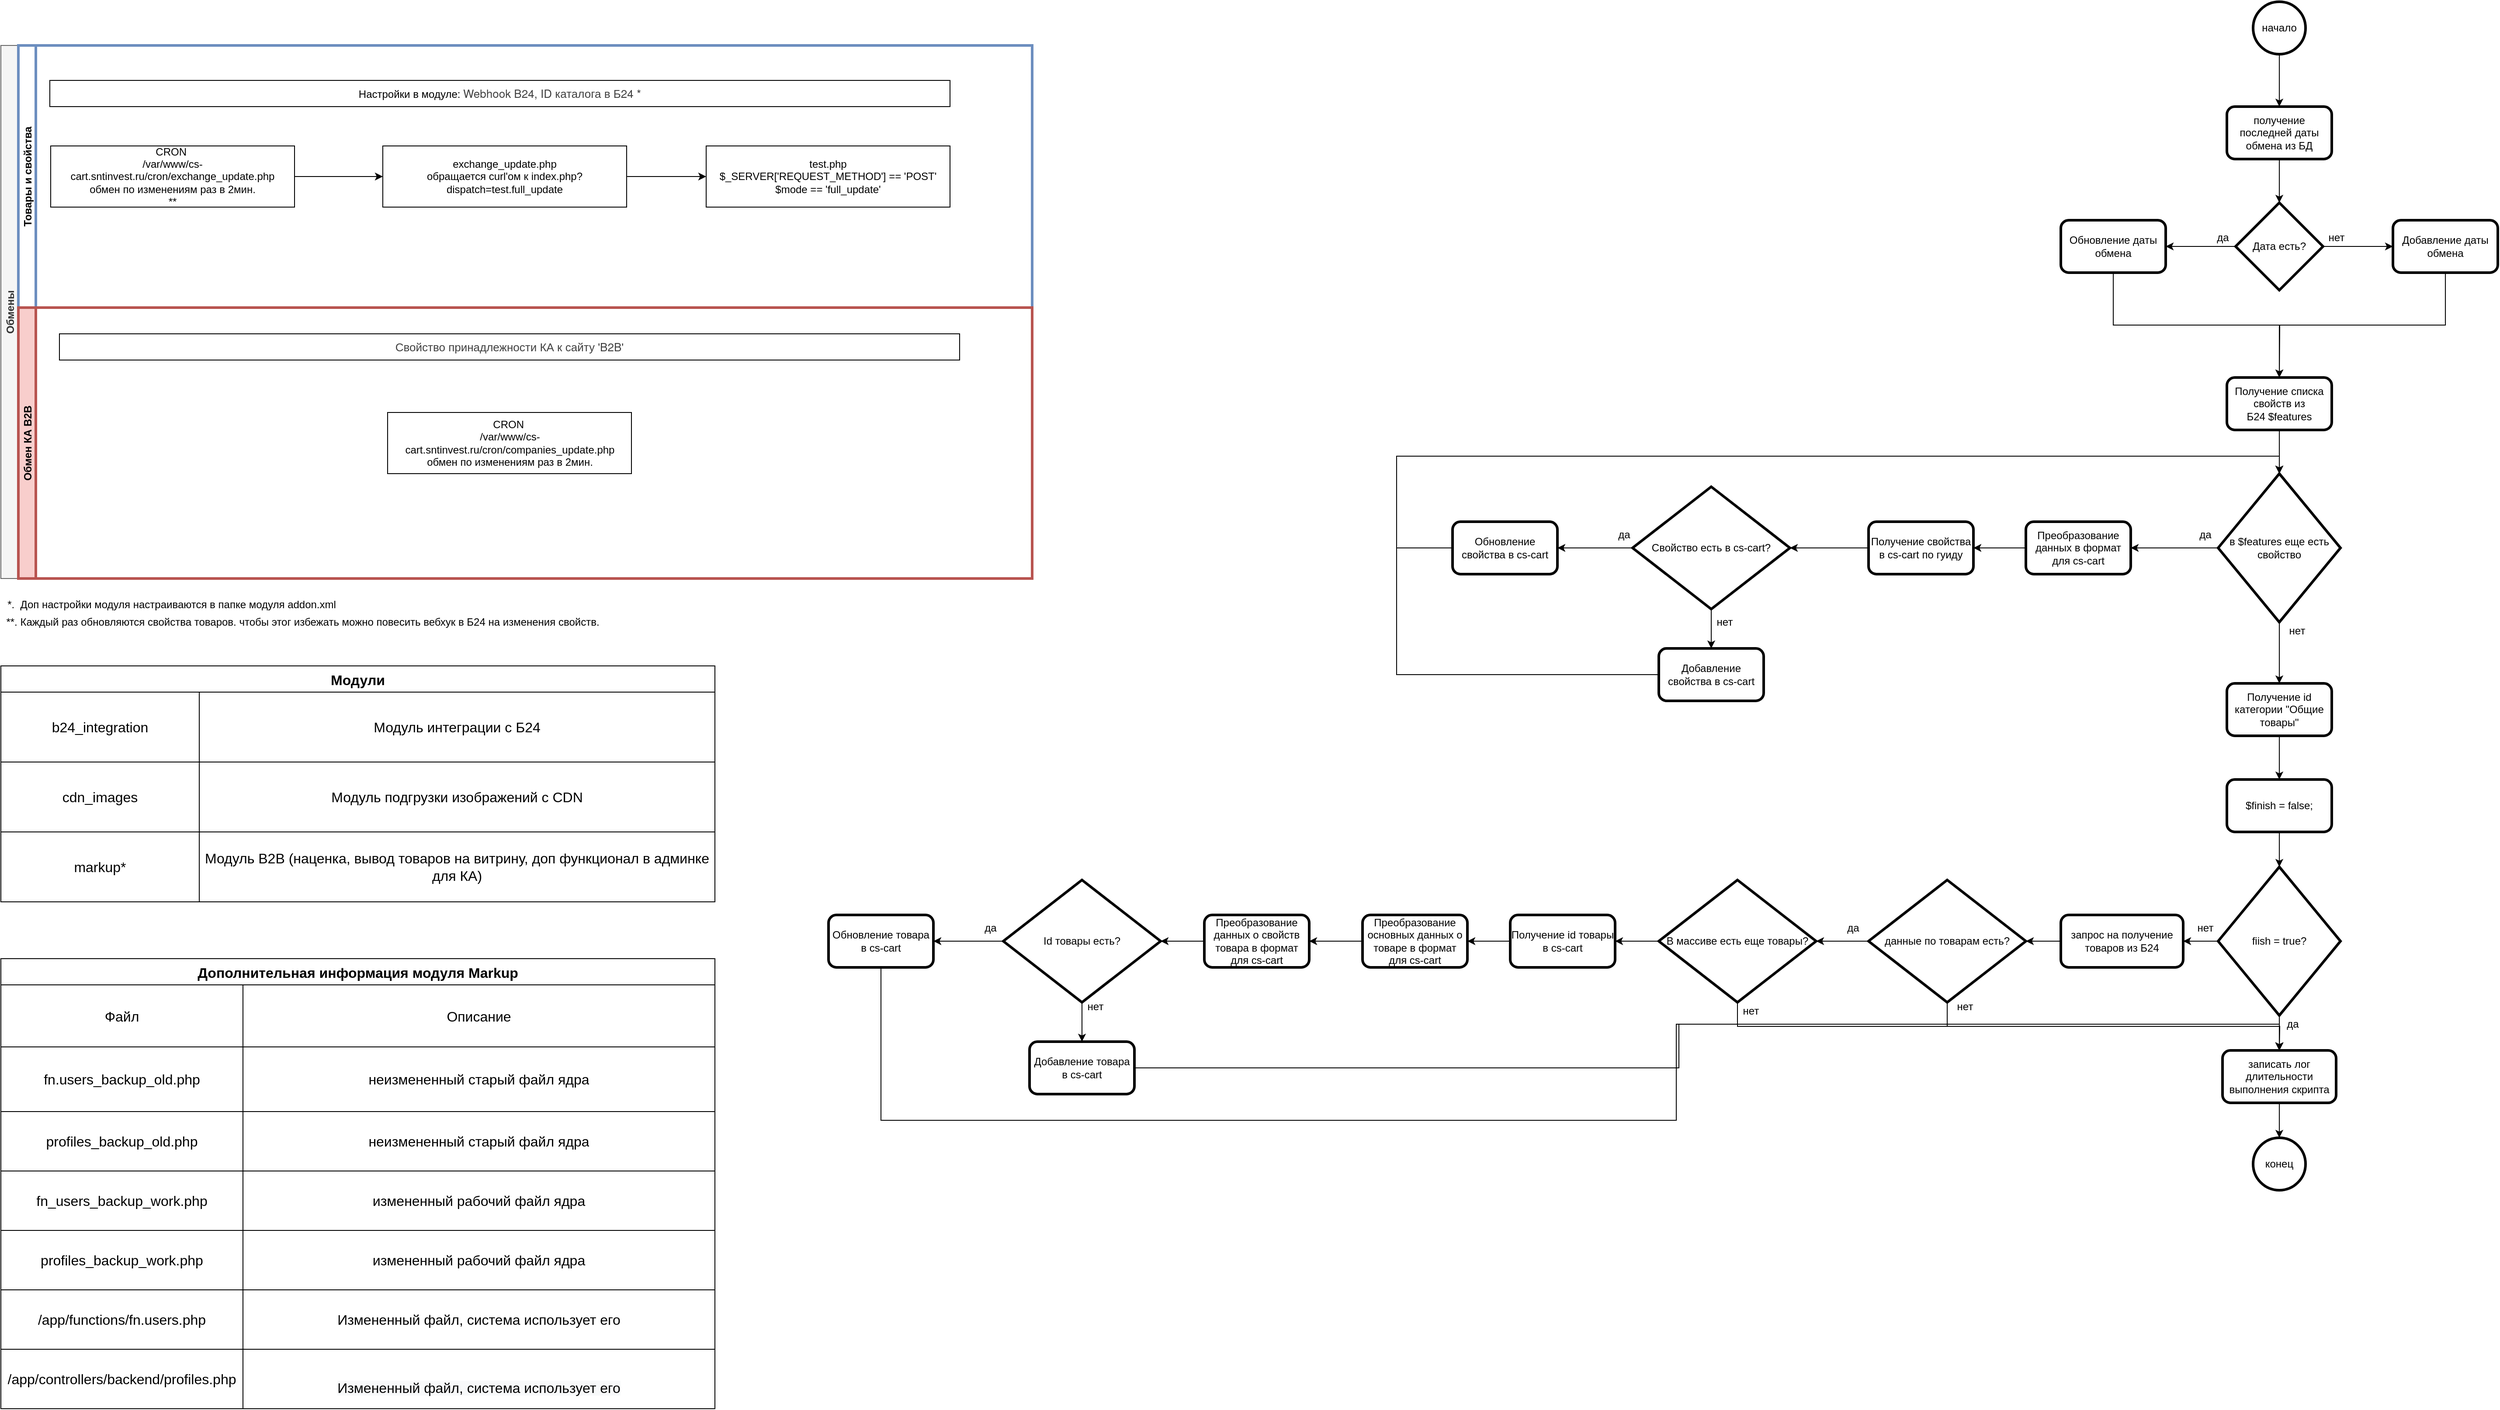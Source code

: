 <mxfile version="14.9.3" type="github">
  <diagram id="j4ZZNj0FwjgIqDuPUFBv" name="Page-1">
    <mxGraphModel dx="3685" dy="2258" grid="1" gridSize="10" guides="1" tooltips="1" connect="1" arrows="1" fold="1" page="1" pageScale="1" pageWidth="827" pageHeight="1169" math="0" shadow="0">
      <root>
        <mxCell id="0" />
        <mxCell id="1" parent="0" />
        <mxCell id="-RVjPIY-SrxG8pLP0WiR-11" value="**. Каждый раз обновляются свойства товаров. чтобы этог избежать можно повесить вебхук в Б24 на изменения свойств." style="text;html=1;align=center;verticalAlign=middle;resizable=0;points=[];autosize=1;strokeColor=none;" vertex="1" parent="1">
          <mxGeometry x="-1307" y="690" width="690" height="20" as="geometry" />
        </mxCell>
        <mxCell id="-RVjPIY-SrxG8pLP0WiR-13" value="Обмены" style="swimlane;childLayout=stackLayout;resizeParent=1;resizeParentMax=0;horizontal=0;startSize=20;horizontalStack=0;fillColor=#f5f5f5;strokeColor=#666666;fontColor=#333333;" vertex="1" parent="1">
          <mxGeometry x="-1307" y="40" width="1180" height="610" as="geometry" />
        </mxCell>
        <mxCell id="-RVjPIY-SrxG8pLP0WiR-14" value="Товары и свойства" style="swimlane;startSize=20;horizontal=0;strokeColor=#6c8ebf;strokeWidth=3;" vertex="1" parent="-RVjPIY-SrxG8pLP0WiR-13">
          <mxGeometry x="20" width="1160" height="300" as="geometry" />
        </mxCell>
        <mxCell id="-RVjPIY-SrxG8pLP0WiR-18" style="edgeStyle=orthogonalEdgeStyle;rounded=0;orthogonalLoop=1;jettySize=auto;html=1;exitX=1;exitY=0.5;exitDx=0;exitDy=0;entryX=0;entryY=0.5;entryDx=0;entryDy=0;" edge="1" parent="-RVjPIY-SrxG8pLP0WiR-14" source="-RVjPIY-SrxG8pLP0WiR-10" target="-RVjPIY-SrxG8pLP0WiR-17">
          <mxGeometry relative="1" as="geometry" />
        </mxCell>
        <mxCell id="-RVjPIY-SrxG8pLP0WiR-10" value="CRON&amp;nbsp;&lt;br&gt;&lt;div&gt;/var/www/cs-cart.sntinvest.ru/cron/exchange_update.php&lt;/div&gt;&lt;div&gt;обмен по изменениям раз в 2мин.&lt;/div&gt;&lt;div&gt;**&lt;/div&gt;" style="rounded=0;whiteSpace=wrap;html=1;" vertex="1" parent="-RVjPIY-SrxG8pLP0WiR-14">
          <mxGeometry x="37" y="115" width="279" height="70" as="geometry" />
        </mxCell>
        <mxCell id="-RVjPIY-SrxG8pLP0WiR-20" style="edgeStyle=orthogonalEdgeStyle;rounded=0;orthogonalLoop=1;jettySize=auto;html=1;exitX=1;exitY=0.5;exitDx=0;exitDy=0;entryX=0;entryY=0.5;entryDx=0;entryDy=0;" edge="1" parent="-RVjPIY-SrxG8pLP0WiR-14" source="-RVjPIY-SrxG8pLP0WiR-17" target="-RVjPIY-SrxG8pLP0WiR-19">
          <mxGeometry relative="1" as="geometry" />
        </mxCell>
        <mxCell id="-RVjPIY-SrxG8pLP0WiR-17" value="exchange_update.php&lt;br&gt;обращается curl&#39;ом к index.php?dispatch=test.full_update" style="rounded=0;whiteSpace=wrap;html=1;" vertex="1" parent="-RVjPIY-SrxG8pLP0WiR-14">
          <mxGeometry x="417" y="115" width="279" height="70" as="geometry" />
        </mxCell>
        <mxCell id="-RVjPIY-SrxG8pLP0WiR-19" value="test.php&lt;br&gt;$_SERVER[&#39;REQUEST_METHOD&#39;] == &#39;POST&#39;&lt;br&gt;$mode == &#39;full_update&#39;" style="rounded=0;whiteSpace=wrap;html=1;" vertex="1" parent="-RVjPIY-SrxG8pLP0WiR-14">
          <mxGeometry x="787" y="115" width="279" height="70" as="geometry" />
        </mxCell>
        <mxCell id="-RVjPIY-SrxG8pLP0WiR-21" value="Настройки в модуле:&amp;nbsp;&lt;span style=&quot;color: rgb(64 , 64 , 64) ; font-family: &amp;#34;helvetica neue&amp;#34; , &amp;#34;helvetica&amp;#34; , &amp;#34;arial&amp;#34; , sans-serif ; font-size: 13px ; text-align: right ; background-color: rgb(255 , 255 , 255)&quot;&gt;Webhook B24,&amp;nbsp;&lt;/span&gt;&lt;span style=&quot;color: rgb(64 , 64 , 64) ; font-family: &amp;#34;helvetica neue&amp;#34; , &amp;#34;helvetica&amp;#34; , &amp;#34;arial&amp;#34; , sans-serif ; font-size: 13px ; text-align: right ; background-color: rgb(255 , 255 , 255)&quot;&gt;ID каталога в Б24 *&lt;/span&gt;" style="rounded=0;whiteSpace=wrap;html=1;" vertex="1" parent="-RVjPIY-SrxG8pLP0WiR-14">
          <mxGeometry x="36" y="40" width="1030" height="30" as="geometry" />
        </mxCell>
        <mxCell id="-RVjPIY-SrxG8pLP0WiR-15" value="Обмен КА B2B" style="swimlane;startSize=20;horizontal=0;fillColor=#f8cecc;strokeColor=#b85450;strokeWidth=3;" vertex="1" parent="-RVjPIY-SrxG8pLP0WiR-13">
          <mxGeometry x="20" y="300" width="1160" height="310" as="geometry" />
        </mxCell>
        <mxCell id="-RVjPIY-SrxG8pLP0WiR-23" value="CRON&amp;nbsp;&lt;br&gt;&lt;div&gt;/var/www/cs-cart.sntinvest.ru/cron/companies_update.php&lt;/div&gt;&lt;div&gt;обмен по изменениям раз в 2мин.&lt;/div&gt;" style="rounded=0;whiteSpace=wrap;html=1;" vertex="1" parent="-RVjPIY-SrxG8pLP0WiR-15">
          <mxGeometry x="422.5" y="120" width="279" height="70" as="geometry" />
        </mxCell>
        <mxCell id="-RVjPIY-SrxG8pLP0WiR-25" value="&#xa;&#xa;&lt;span style=&quot;color: rgb(64, 64, 64); font-family: &amp;quot;helvetica neue&amp;quot;, helvetica, arial, sans-serif; font-size: 13px; font-style: normal; font-weight: 400; letter-spacing: normal; text-align: right; text-indent: 0px; text-transform: none; word-spacing: 0px; background-color: rgb(255, 255, 255); display: inline; float: none;&quot;&gt;Свойство принадлежности КА к сайту &#39;B2B&#39;&lt;/span&gt;&#xa;&#xa;" style="rounded=0;whiteSpace=wrap;html=1;" vertex="1" parent="-RVjPIY-SrxG8pLP0WiR-15">
          <mxGeometry x="47" y="30" width="1030" height="30" as="geometry" />
        </mxCell>
        <mxCell id="-RVjPIY-SrxG8pLP0WiR-22" value="*.&amp;nbsp; Доп настройки модуля настраиваются в папке модуля addon.xml" style="text;html=1;align=center;verticalAlign=middle;resizable=0;points=[];autosize=1;strokeColor=none;" vertex="1" parent="1">
          <mxGeometry x="-1307" y="670" width="390" height="20" as="geometry" />
        </mxCell>
        <mxCell id="-RVjPIY-SrxG8pLP0WiR-29" style="edgeStyle=orthogonalEdgeStyle;rounded=0;orthogonalLoop=1;jettySize=auto;html=1;exitX=0.5;exitY=1;exitDx=0;exitDy=0;entryX=0.5;entryY=0;entryDx=0;entryDy=0;" edge="1" parent="1" source="-RVjPIY-SrxG8pLP0WiR-27" target="-RVjPIY-SrxG8pLP0WiR-28">
          <mxGeometry relative="1" as="geometry" />
        </mxCell>
        <mxCell id="-RVjPIY-SrxG8pLP0WiR-27" value="начало" style="ellipse;whiteSpace=wrap;html=1;aspect=fixed;strokeWidth=3;fillColor=#ffffff;gradientColor=none;" vertex="1" parent="1">
          <mxGeometry x="1270" y="-10" width="60" height="60" as="geometry" />
        </mxCell>
        <mxCell id="-RVjPIY-SrxG8pLP0WiR-31" style="edgeStyle=orthogonalEdgeStyle;rounded=0;orthogonalLoop=1;jettySize=auto;html=1;exitX=0.5;exitY=1;exitDx=0;exitDy=0;entryX=0.5;entryY=0;entryDx=0;entryDy=0;" edge="1" parent="1" source="-RVjPIY-SrxG8pLP0WiR-28" target="-RVjPIY-SrxG8pLP0WiR-30">
          <mxGeometry relative="1" as="geometry" />
        </mxCell>
        <mxCell id="-RVjPIY-SrxG8pLP0WiR-28" value="получение последней даты обмена из БД" style="rounded=1;whiteSpace=wrap;html=1;strokeWidth=3;fillColor=#ffffff;gradientColor=none;" vertex="1" parent="1">
          <mxGeometry x="1240" y="110" width="120" height="60" as="geometry" />
        </mxCell>
        <mxCell id="-RVjPIY-SrxG8pLP0WiR-35" style="edgeStyle=orthogonalEdgeStyle;rounded=0;orthogonalLoop=1;jettySize=auto;html=1;exitX=1;exitY=0.5;exitDx=0;exitDy=0;entryX=0;entryY=0.5;entryDx=0;entryDy=0;" edge="1" parent="1" source="-RVjPIY-SrxG8pLP0WiR-30" target="-RVjPIY-SrxG8pLP0WiR-33">
          <mxGeometry relative="1" as="geometry" />
        </mxCell>
        <mxCell id="-RVjPIY-SrxG8pLP0WiR-36" style="edgeStyle=orthogonalEdgeStyle;rounded=0;orthogonalLoop=1;jettySize=auto;html=1;exitX=0;exitY=0.5;exitDx=0;exitDy=0;entryX=1;entryY=0.5;entryDx=0;entryDy=0;" edge="1" parent="1" source="-RVjPIY-SrxG8pLP0WiR-30" target="-RVjPIY-SrxG8pLP0WiR-34">
          <mxGeometry relative="1" as="geometry" />
        </mxCell>
        <mxCell id="-RVjPIY-SrxG8pLP0WiR-30" value="Дата есть?" style="rhombus;whiteSpace=wrap;html=1;strokeWidth=3;fillColor=#ffffff;gradientColor=none;" vertex="1" parent="1">
          <mxGeometry x="1250" y="220" width="100" height="100" as="geometry" />
        </mxCell>
        <mxCell id="-RVjPIY-SrxG8pLP0WiR-40" style="edgeStyle=orthogonalEdgeStyle;rounded=0;orthogonalLoop=1;jettySize=auto;html=1;exitX=0.5;exitY=1;exitDx=0;exitDy=0;entryX=0.5;entryY=0;entryDx=0;entryDy=0;" edge="1" parent="1" source="-RVjPIY-SrxG8pLP0WiR-33" target="-RVjPIY-SrxG8pLP0WiR-39">
          <mxGeometry relative="1" as="geometry" />
        </mxCell>
        <mxCell id="-RVjPIY-SrxG8pLP0WiR-33" value="Добавление даты обмена" style="rounded=1;whiteSpace=wrap;html=1;strokeWidth=3;fillColor=#ffffff;gradientColor=none;" vertex="1" parent="1">
          <mxGeometry x="1430" y="240" width="120" height="60" as="geometry" />
        </mxCell>
        <mxCell id="-RVjPIY-SrxG8pLP0WiR-41" style="edgeStyle=orthogonalEdgeStyle;rounded=0;orthogonalLoop=1;jettySize=auto;html=1;exitX=0.5;exitY=1;exitDx=0;exitDy=0;" edge="1" parent="1" source="-RVjPIY-SrxG8pLP0WiR-34">
          <mxGeometry relative="1" as="geometry">
            <mxPoint x="1300" y="420" as="targetPoint" />
          </mxGeometry>
        </mxCell>
        <mxCell id="-RVjPIY-SrxG8pLP0WiR-34" value="Обновление даты обмена" style="rounded=1;whiteSpace=wrap;html=1;strokeWidth=3;fillColor=#ffffff;gradientColor=none;" vertex="1" parent="1">
          <mxGeometry x="1050" y="240" width="120" height="60" as="geometry" />
        </mxCell>
        <mxCell id="-RVjPIY-SrxG8pLP0WiR-37" value="нет" style="text;html=1;align=center;verticalAlign=middle;resizable=0;points=[];autosize=1;strokeColor=none;" vertex="1" parent="1">
          <mxGeometry x="1350" y="250" width="30" height="20" as="geometry" />
        </mxCell>
        <mxCell id="-RVjPIY-SrxG8pLP0WiR-38" value="да" style="text;html=1;align=center;verticalAlign=middle;resizable=0;points=[];autosize=1;strokeColor=none;" vertex="1" parent="1">
          <mxGeometry x="1220" y="250" width="30" height="20" as="geometry" />
        </mxCell>
        <mxCell id="-RVjPIY-SrxG8pLP0WiR-44" style="edgeStyle=orthogonalEdgeStyle;rounded=0;orthogonalLoop=1;jettySize=auto;html=1;exitX=0.5;exitY=1;exitDx=0;exitDy=0;entryX=0.5;entryY=0;entryDx=0;entryDy=0;" edge="1" parent="1" source="-RVjPIY-SrxG8pLP0WiR-39" target="-RVjPIY-SrxG8pLP0WiR-42">
          <mxGeometry relative="1" as="geometry" />
        </mxCell>
        <mxCell id="-RVjPIY-SrxG8pLP0WiR-39" value="Получение списка свойств из Б24&amp;nbsp;$features" style="rounded=1;whiteSpace=wrap;html=1;strokeWidth=3;fillColor=#ffffff;gradientColor=none;" vertex="1" parent="1">
          <mxGeometry x="1240" y="420" width="120" height="60" as="geometry" />
        </mxCell>
        <mxCell id="-RVjPIY-SrxG8pLP0WiR-48" style="edgeStyle=orthogonalEdgeStyle;rounded=0;orthogonalLoop=1;jettySize=auto;html=1;exitX=0;exitY=0.5;exitDx=0;exitDy=0;entryX=1;entryY=0.5;entryDx=0;entryDy=0;" edge="1" parent="1" source="-RVjPIY-SrxG8pLP0WiR-42" target="-RVjPIY-SrxG8pLP0WiR-47">
          <mxGeometry relative="1" as="geometry" />
        </mxCell>
        <mxCell id="-RVjPIY-SrxG8pLP0WiR-63" style="edgeStyle=orthogonalEdgeStyle;rounded=0;orthogonalLoop=1;jettySize=auto;html=1;exitX=0.5;exitY=1;exitDx=0;exitDy=0;entryX=0.5;entryY=0;entryDx=0;entryDy=0;" edge="1" parent="1" source="-RVjPIY-SrxG8pLP0WiR-42" target="-RVjPIY-SrxG8pLP0WiR-62">
          <mxGeometry relative="1" as="geometry" />
        </mxCell>
        <mxCell id="-RVjPIY-SrxG8pLP0WiR-42" value="в&amp;nbsp;&lt;span style=&quot;color: rgba(0 , 0 , 0 , 0) ; font-family: monospace ; font-size: 0px&quot;&gt;%3CmxGraphModel%3E%3Croot%3E%3CmxCell%20id%3D%220%22%2F%3E%3CmxCell%20id%3D%221%22%20parent%3D%220%22%2F%3E%3CmxCell%20id%3D%222%22%20value%3D%22%D0%94%D0%B0%D1%82%D0%B0%20%D0%B5%D1%81%D1%82%D1%8C%3F%22%20style%3D%22rhombus%3BwhiteSpace%3Dwrap%3Bhtml%3D1%3BstrokeWidth%3D3%3BfillColor%3D%23ffffff%3BgradientColor%3Dnone%3B%22%20vertex%3D%221%22%20parent%3D%221%22%3E%3CmxGeometry%20x%3D%221250%22%20y%3D%22220%22%20width%3D%22100%22%20height%3D%22100%22%20as%3D%22geometry%22%2F%3E%3C%2FmxCell%3E%3C%2Froot%3E%3C%2FmxGraphModel%3E&lt;/span&gt;&lt;span style=&quot;color: rgba(0 , 0 , 0 , 0) ; font-family: monospace ; font-size: 0px&quot;&gt;%3CmxGraphModel%3E%3Croot%3E%3CmxCell%20id%3D%220%22%2F%3E%3CmxCell%20id%3D%221%22%20parent%3D%220%22%2F%3E%3CmxCell%20id%3D%222%22%20value%3D%22%D0%94%D0%B0%D1%82%D0%B0%20%D0%B5%D1%81%D1%82%D1%8C%3F%22%20style%3D%22rhombus%3BwhiteSpace%3Dwrap%3Bhtml%3D1%3BstrokeWidth%3D3%3BfillColor%3D%23ffffff%3BgradientColor%3Dnone%3B%22%20vertex%3D%221%22%20parent%3D%221%22%3E%3CmxGeometry%20x%3D%221250%22%20y%3D%22220%22%20width%3D%22100%22%20height%3D%22100%22%20as%3D%22geometry%22%2F%3E%3C%2FmxCell%3E%3C%2Froot%3E%3C%2FmxGraphModel%3E&lt;/span&gt;$features еще есть свойство" style="rhombus;whiteSpace=wrap;html=1;strokeWidth=3;fillColor=#ffffff;gradientColor=none;" vertex="1" parent="1">
          <mxGeometry x="1230" y="530" width="140" height="170" as="geometry" />
        </mxCell>
        <mxCell id="-RVjPIY-SrxG8pLP0WiR-46" value="нет" style="text;html=1;align=center;verticalAlign=middle;resizable=0;points=[];autosize=1;strokeColor=none;" vertex="1" parent="1">
          <mxGeometry x="1305" y="700" width="30" height="20" as="geometry" />
        </mxCell>
        <mxCell id="-RVjPIY-SrxG8pLP0WiR-51" style="edgeStyle=orthogonalEdgeStyle;rounded=0;orthogonalLoop=1;jettySize=auto;html=1;exitX=0;exitY=0.5;exitDx=0;exitDy=0;entryX=1;entryY=0.5;entryDx=0;entryDy=0;" edge="1" parent="1" source="-RVjPIY-SrxG8pLP0WiR-47" target="-RVjPIY-SrxG8pLP0WiR-50">
          <mxGeometry relative="1" as="geometry" />
        </mxCell>
        <mxCell id="-RVjPIY-SrxG8pLP0WiR-47" value="Преобразование данных в формат для cs-cart" style="rounded=1;whiteSpace=wrap;html=1;strokeWidth=3;fillColor=#ffffff;gradientColor=none;" vertex="1" parent="1">
          <mxGeometry x="1010" y="585" width="120" height="60" as="geometry" />
        </mxCell>
        <mxCell id="-RVjPIY-SrxG8pLP0WiR-49" value="да" style="text;html=1;align=center;verticalAlign=middle;resizable=0;points=[];autosize=1;strokeColor=none;" vertex="1" parent="1">
          <mxGeometry x="1200" y="590" width="30" height="20" as="geometry" />
        </mxCell>
        <mxCell id="-RVjPIY-SrxG8pLP0WiR-53" style="edgeStyle=orthogonalEdgeStyle;rounded=0;orthogonalLoop=1;jettySize=auto;html=1;exitX=0;exitY=0.5;exitDx=0;exitDy=0;entryX=1;entryY=0.5;entryDx=0;entryDy=0;" edge="1" parent="1" source="-RVjPIY-SrxG8pLP0WiR-50" target="-RVjPIY-SrxG8pLP0WiR-52">
          <mxGeometry relative="1" as="geometry" />
        </mxCell>
        <mxCell id="-RVjPIY-SrxG8pLP0WiR-50" value="Получение свойства в cs-cart по гуиду" style="rounded=1;whiteSpace=wrap;html=1;strokeWidth=3;fillColor=#ffffff;gradientColor=none;" vertex="1" parent="1">
          <mxGeometry x="830" y="585" width="120" height="60" as="geometry" />
        </mxCell>
        <mxCell id="-RVjPIY-SrxG8pLP0WiR-56" style="edgeStyle=orthogonalEdgeStyle;rounded=0;orthogonalLoop=1;jettySize=auto;html=1;exitX=0.5;exitY=1;exitDx=0;exitDy=0;entryX=0.5;entryY=0;entryDx=0;entryDy=0;" edge="1" parent="1" source="-RVjPIY-SrxG8pLP0WiR-52" target="-RVjPIY-SrxG8pLP0WiR-54">
          <mxGeometry relative="1" as="geometry" />
        </mxCell>
        <mxCell id="-RVjPIY-SrxG8pLP0WiR-58" style="edgeStyle=orthogonalEdgeStyle;rounded=0;orthogonalLoop=1;jettySize=auto;html=1;exitX=0;exitY=0.5;exitDx=0;exitDy=0;entryX=1;entryY=0.5;entryDx=0;entryDy=0;" edge="1" parent="1" source="-RVjPIY-SrxG8pLP0WiR-52" target="-RVjPIY-SrxG8pLP0WiR-55">
          <mxGeometry relative="1" as="geometry" />
        </mxCell>
        <mxCell id="-RVjPIY-SrxG8pLP0WiR-52" value="Свойство есть в cs-cart?" style="rhombus;whiteSpace=wrap;html=1;strokeWidth=3;fillColor=#ffffff;gradientColor=none;" vertex="1" parent="1">
          <mxGeometry x="560" y="545" width="180" height="140" as="geometry" />
        </mxCell>
        <mxCell id="-RVjPIY-SrxG8pLP0WiR-60" style="edgeStyle=orthogonalEdgeStyle;rounded=0;orthogonalLoop=1;jettySize=auto;html=1;exitX=0;exitY=0.5;exitDx=0;exitDy=0;entryX=0.5;entryY=0;entryDx=0;entryDy=0;" edge="1" parent="1" source="-RVjPIY-SrxG8pLP0WiR-54" target="-RVjPIY-SrxG8pLP0WiR-42">
          <mxGeometry relative="1" as="geometry">
            <Array as="points">
              <mxPoint x="290" y="760" />
              <mxPoint x="290" y="510" />
              <mxPoint x="1300" y="510" />
            </Array>
          </mxGeometry>
        </mxCell>
        <mxCell id="-RVjPIY-SrxG8pLP0WiR-54" value="Добавление свойства в cs-cart" style="rounded=1;whiteSpace=wrap;html=1;strokeWidth=3;fillColor=#ffffff;gradientColor=none;" vertex="1" parent="1">
          <mxGeometry x="590" y="730" width="120" height="60" as="geometry" />
        </mxCell>
        <mxCell id="-RVjPIY-SrxG8pLP0WiR-61" style="edgeStyle=orthogonalEdgeStyle;rounded=0;orthogonalLoop=1;jettySize=auto;html=1;exitX=0;exitY=0.5;exitDx=0;exitDy=0;entryX=0.5;entryY=0;entryDx=0;entryDy=0;" edge="1" parent="1" source="-RVjPIY-SrxG8pLP0WiR-55" target="-RVjPIY-SrxG8pLP0WiR-42">
          <mxGeometry relative="1" as="geometry">
            <Array as="points">
              <mxPoint x="290" y="615" />
              <mxPoint x="290" y="510" />
              <mxPoint x="1300" y="510" />
            </Array>
          </mxGeometry>
        </mxCell>
        <mxCell id="-RVjPIY-SrxG8pLP0WiR-55" value="Обновление свойства в cs-cart" style="rounded=1;whiteSpace=wrap;html=1;strokeWidth=3;fillColor=#ffffff;gradientColor=none;" vertex="1" parent="1">
          <mxGeometry x="354" y="585" width="120" height="60" as="geometry" />
        </mxCell>
        <mxCell id="-RVjPIY-SrxG8pLP0WiR-57" value="нет" style="text;html=1;align=center;verticalAlign=middle;resizable=0;points=[];autosize=1;strokeColor=none;" vertex="1" parent="1">
          <mxGeometry x="650" y="690" width="30" height="20" as="geometry" />
        </mxCell>
        <mxCell id="-RVjPIY-SrxG8pLP0WiR-59" value="да" style="text;html=1;align=center;verticalAlign=middle;resizable=0;points=[];autosize=1;strokeColor=none;" vertex="1" parent="1">
          <mxGeometry x="535" y="590" width="30" height="20" as="geometry" />
        </mxCell>
        <mxCell id="-RVjPIY-SrxG8pLP0WiR-66" style="edgeStyle=orthogonalEdgeStyle;rounded=0;orthogonalLoop=1;jettySize=auto;html=1;exitX=0.5;exitY=1;exitDx=0;exitDy=0;entryX=0.5;entryY=0;entryDx=0;entryDy=0;" edge="1" parent="1" source="-RVjPIY-SrxG8pLP0WiR-62" target="-RVjPIY-SrxG8pLP0WiR-65">
          <mxGeometry relative="1" as="geometry" />
        </mxCell>
        <mxCell id="-RVjPIY-SrxG8pLP0WiR-62" value="Получение id категории&amp;nbsp;&quot;Общие товары&quot;" style="rounded=1;whiteSpace=wrap;html=1;strokeWidth=3;fillColor=#ffffff;gradientColor=none;" vertex="1" parent="1">
          <mxGeometry x="1240" y="770" width="120" height="60" as="geometry" />
        </mxCell>
        <mxCell id="-RVjPIY-SrxG8pLP0WiR-69" style="edgeStyle=orthogonalEdgeStyle;rounded=0;orthogonalLoop=1;jettySize=auto;html=1;exitX=0.5;exitY=1;exitDx=0;exitDy=0;entryX=0.5;entryY=0;entryDx=0;entryDy=0;" edge="1" parent="1" source="-RVjPIY-SrxG8pLP0WiR-65" target="-RVjPIY-SrxG8pLP0WiR-68">
          <mxGeometry relative="1" as="geometry" />
        </mxCell>
        <mxCell id="-RVjPIY-SrxG8pLP0WiR-65" value="$finish = false;" style="rounded=1;whiteSpace=wrap;html=1;strokeWidth=3;fillColor=#ffffff;gradientColor=none;" vertex="1" parent="1">
          <mxGeometry x="1240" y="880" width="120" height="60" as="geometry" />
        </mxCell>
        <mxCell id="-RVjPIY-SrxG8pLP0WiR-71" style="edgeStyle=orthogonalEdgeStyle;rounded=0;orthogonalLoop=1;jettySize=auto;html=1;exitX=0.5;exitY=1;exitDx=0;exitDy=0;entryX=0.5;entryY=0;entryDx=0;entryDy=0;" edge="1" parent="1" source="-RVjPIY-SrxG8pLP0WiR-68" target="-RVjPIY-SrxG8pLP0WiR-70">
          <mxGeometry relative="1" as="geometry" />
        </mxCell>
        <mxCell id="-RVjPIY-SrxG8pLP0WiR-74" style="edgeStyle=orthogonalEdgeStyle;rounded=0;orthogonalLoop=1;jettySize=auto;html=1;exitX=0;exitY=0.5;exitDx=0;exitDy=0;entryX=1;entryY=0.5;entryDx=0;entryDy=0;" edge="1" parent="1" source="-RVjPIY-SrxG8pLP0WiR-68" target="-RVjPIY-SrxG8pLP0WiR-73">
          <mxGeometry relative="1" as="geometry" />
        </mxCell>
        <mxCell id="-RVjPIY-SrxG8pLP0WiR-68" value="fiish = true?" style="rhombus;whiteSpace=wrap;html=1;strokeWidth=3;fillColor=#ffffff;gradientColor=none;" vertex="1" parent="1">
          <mxGeometry x="1230" y="980" width="140" height="170" as="geometry" />
        </mxCell>
        <mxCell id="-RVjPIY-SrxG8pLP0WiR-77" style="edgeStyle=orthogonalEdgeStyle;rounded=0;orthogonalLoop=1;jettySize=auto;html=1;exitX=0.5;exitY=1;exitDx=0;exitDy=0;entryX=0.5;entryY=0;entryDx=0;entryDy=0;" edge="1" parent="1" source="-RVjPIY-SrxG8pLP0WiR-70" target="-RVjPIY-SrxG8pLP0WiR-76">
          <mxGeometry relative="1" as="geometry" />
        </mxCell>
        <mxCell id="-RVjPIY-SrxG8pLP0WiR-70" value="записать лог длительности выполнения скрипта" style="rounded=1;whiteSpace=wrap;html=1;strokeWidth=3;fillColor=#ffffff;gradientColor=none;" vertex="1" parent="1">
          <mxGeometry x="1235" y="1190" width="130" height="60" as="geometry" />
        </mxCell>
        <mxCell id="-RVjPIY-SrxG8pLP0WiR-72" value="да" style="text;html=1;align=center;verticalAlign=middle;resizable=0;points=[];autosize=1;strokeColor=none;" vertex="1" parent="1">
          <mxGeometry x="1300" y="1150" width="30" height="20" as="geometry" />
        </mxCell>
        <mxCell id="-RVjPIY-SrxG8pLP0WiR-79" style="edgeStyle=orthogonalEdgeStyle;rounded=0;orthogonalLoop=1;jettySize=auto;html=1;exitX=0;exitY=0.5;exitDx=0;exitDy=0;entryX=1;entryY=0.5;entryDx=0;entryDy=0;" edge="1" parent="1" source="-RVjPIY-SrxG8pLP0WiR-73" target="-RVjPIY-SrxG8pLP0WiR-78">
          <mxGeometry relative="1" as="geometry" />
        </mxCell>
        <mxCell id="-RVjPIY-SrxG8pLP0WiR-73" value="запрос на получение товаров из Б24" style="rounded=1;whiteSpace=wrap;html=1;strokeWidth=3;fillColor=#ffffff;gradientColor=none;" vertex="1" parent="1">
          <mxGeometry x="1050" y="1035" width="140" height="60" as="geometry" />
        </mxCell>
        <mxCell id="-RVjPIY-SrxG8pLP0WiR-75" value="нет" style="text;html=1;align=center;verticalAlign=middle;resizable=0;points=[];autosize=1;strokeColor=none;" vertex="1" parent="1">
          <mxGeometry x="1200" y="1040" width="30" height="20" as="geometry" />
        </mxCell>
        <mxCell id="-RVjPIY-SrxG8pLP0WiR-76" value="конец" style="ellipse;whiteSpace=wrap;html=1;aspect=fixed;strokeWidth=3;fillColor=#ffffff;gradientColor=none;" vertex="1" parent="1">
          <mxGeometry x="1270" y="1290" width="60" height="60" as="geometry" />
        </mxCell>
        <mxCell id="-RVjPIY-SrxG8pLP0WiR-80" style="edgeStyle=orthogonalEdgeStyle;rounded=0;orthogonalLoop=1;jettySize=auto;html=1;exitX=0.5;exitY=1;exitDx=0;exitDy=0;entryX=0.5;entryY=0;entryDx=0;entryDy=0;" edge="1" parent="1" source="-RVjPIY-SrxG8pLP0WiR-78" target="-RVjPIY-SrxG8pLP0WiR-70">
          <mxGeometry relative="1" as="geometry" />
        </mxCell>
        <mxCell id="-RVjPIY-SrxG8pLP0WiR-83" style="edgeStyle=orthogonalEdgeStyle;rounded=0;orthogonalLoop=1;jettySize=auto;html=1;exitX=0;exitY=0.5;exitDx=0;exitDy=0;entryX=1;entryY=0.5;entryDx=0;entryDy=0;" edge="1" parent="1" source="-RVjPIY-SrxG8pLP0WiR-78" target="-RVjPIY-SrxG8pLP0WiR-82">
          <mxGeometry relative="1" as="geometry" />
        </mxCell>
        <mxCell id="-RVjPIY-SrxG8pLP0WiR-78" value="данные по товарам есть?" style="rhombus;whiteSpace=wrap;html=1;strokeWidth=3;fillColor=#ffffff;gradientColor=none;" vertex="1" parent="1">
          <mxGeometry x="830" y="995" width="180" height="140" as="geometry" />
        </mxCell>
        <mxCell id="-RVjPIY-SrxG8pLP0WiR-81" value="нет" style="text;html=1;align=center;verticalAlign=middle;resizable=0;points=[];autosize=1;strokeColor=none;" vertex="1" parent="1">
          <mxGeometry x="925" y="1130" width="30" height="20" as="geometry" />
        </mxCell>
        <mxCell id="-RVjPIY-SrxG8pLP0WiR-85" style="edgeStyle=orthogonalEdgeStyle;rounded=0;orthogonalLoop=1;jettySize=auto;html=1;exitX=0.5;exitY=1;exitDx=0;exitDy=0;" edge="1" parent="1" source="-RVjPIY-SrxG8pLP0WiR-82">
          <mxGeometry relative="1" as="geometry">
            <mxPoint x="1300" y="1190" as="targetPoint" />
          </mxGeometry>
        </mxCell>
        <mxCell id="-RVjPIY-SrxG8pLP0WiR-92" style="edgeStyle=orthogonalEdgeStyle;rounded=0;orthogonalLoop=1;jettySize=auto;html=1;exitX=0;exitY=0.5;exitDx=0;exitDy=0;entryX=1;entryY=0.5;entryDx=0;entryDy=0;" edge="1" parent="1" source="-RVjPIY-SrxG8pLP0WiR-82" target="-RVjPIY-SrxG8pLP0WiR-91">
          <mxGeometry relative="1" as="geometry" />
        </mxCell>
        <mxCell id="-RVjPIY-SrxG8pLP0WiR-82" value="В массиве есть еще товары?" style="rhombus;whiteSpace=wrap;html=1;strokeWidth=3;fillColor=#ffffff;gradientColor=none;" vertex="1" parent="1">
          <mxGeometry x="590" y="995" width="180" height="140" as="geometry" />
        </mxCell>
        <mxCell id="-RVjPIY-SrxG8pLP0WiR-84" value="да" style="text;html=1;align=center;verticalAlign=middle;resizable=0;points=[];autosize=1;strokeColor=none;" vertex="1" parent="1">
          <mxGeometry x="797" y="1040" width="30" height="20" as="geometry" />
        </mxCell>
        <mxCell id="-RVjPIY-SrxG8pLP0WiR-86" value="нет" style="text;html=1;align=center;verticalAlign=middle;resizable=0;points=[];autosize=1;strokeColor=none;" vertex="1" parent="1">
          <mxGeometry x="680" y="1135" width="30" height="20" as="geometry" />
        </mxCell>
        <mxCell id="-RVjPIY-SrxG8pLP0WiR-90" style="edgeStyle=orthogonalEdgeStyle;rounded=0;orthogonalLoop=1;jettySize=auto;html=1;exitX=0;exitY=0.5;exitDx=0;exitDy=0;entryX=1;entryY=0.5;entryDx=0;entryDy=0;" edge="1" parent="1" source="-RVjPIY-SrxG8pLP0WiR-87" target="-RVjPIY-SrxG8pLP0WiR-89">
          <mxGeometry relative="1" as="geometry" />
        </mxCell>
        <mxCell id="-RVjPIY-SrxG8pLP0WiR-87" value="Преобразование основных данных о товаре в формат для cs-cart" style="rounded=1;whiteSpace=wrap;html=1;strokeWidth=3;fillColor=#ffffff;gradientColor=none;" vertex="1" parent="1">
          <mxGeometry x="251" y="1035" width="120" height="60" as="geometry" />
        </mxCell>
        <mxCell id="-RVjPIY-SrxG8pLP0WiR-95" style="edgeStyle=orthogonalEdgeStyle;rounded=0;orthogonalLoop=1;jettySize=auto;html=1;exitX=0;exitY=0.5;exitDx=0;exitDy=0;entryX=1;entryY=0.5;entryDx=0;entryDy=0;" edge="1" parent="1" source="-RVjPIY-SrxG8pLP0WiR-89" target="-RVjPIY-SrxG8pLP0WiR-94">
          <mxGeometry relative="1" as="geometry" />
        </mxCell>
        <mxCell id="-RVjPIY-SrxG8pLP0WiR-89" value="Преобразование данных о свойств товара в формат для cs-cart" style="rounded=1;whiteSpace=wrap;html=1;strokeWidth=3;fillColor=#ffffff;gradientColor=none;" vertex="1" parent="1">
          <mxGeometry x="70" y="1035" width="120" height="60" as="geometry" />
        </mxCell>
        <mxCell id="-RVjPIY-SrxG8pLP0WiR-93" style="edgeStyle=orthogonalEdgeStyle;rounded=0;orthogonalLoop=1;jettySize=auto;html=1;exitX=0;exitY=0.5;exitDx=0;exitDy=0;entryX=1;entryY=0.5;entryDx=0;entryDy=0;" edge="1" parent="1" source="-RVjPIY-SrxG8pLP0WiR-91" target="-RVjPIY-SrxG8pLP0WiR-87">
          <mxGeometry relative="1" as="geometry" />
        </mxCell>
        <mxCell id="-RVjPIY-SrxG8pLP0WiR-91" value="Получение id товары в cs-cart" style="rounded=1;whiteSpace=wrap;html=1;strokeWidth=3;fillColor=#ffffff;gradientColor=none;" vertex="1" parent="1">
          <mxGeometry x="420" y="1035" width="120" height="60" as="geometry" />
        </mxCell>
        <mxCell id="-RVjPIY-SrxG8pLP0WiR-98" style="edgeStyle=orthogonalEdgeStyle;rounded=0;orthogonalLoop=1;jettySize=auto;html=1;exitX=0.5;exitY=1;exitDx=0;exitDy=0;entryX=0.5;entryY=0;entryDx=0;entryDy=0;" edge="1" parent="1" source="-RVjPIY-SrxG8pLP0WiR-94" target="-RVjPIY-SrxG8pLP0WiR-96">
          <mxGeometry relative="1" as="geometry" />
        </mxCell>
        <mxCell id="-RVjPIY-SrxG8pLP0WiR-101" style="edgeStyle=orthogonalEdgeStyle;rounded=0;orthogonalLoop=1;jettySize=auto;html=1;exitX=0;exitY=0.5;exitDx=0;exitDy=0;entryX=1;entryY=0.5;entryDx=0;entryDy=0;" edge="1" parent="1" source="-RVjPIY-SrxG8pLP0WiR-94" target="-RVjPIY-SrxG8pLP0WiR-97">
          <mxGeometry relative="1" as="geometry" />
        </mxCell>
        <mxCell id="-RVjPIY-SrxG8pLP0WiR-94" value="Id товары есть?" style="rhombus;whiteSpace=wrap;html=1;strokeWidth=3;fillColor=#ffffff;gradientColor=none;" vertex="1" parent="1">
          <mxGeometry x="-160" y="995" width="180" height="140" as="geometry" />
        </mxCell>
        <mxCell id="-RVjPIY-SrxG8pLP0WiR-105" style="edgeStyle=orthogonalEdgeStyle;rounded=0;orthogonalLoop=1;jettySize=auto;html=1;exitX=1;exitY=0.5;exitDx=0;exitDy=0;entryX=0.5;entryY=0;entryDx=0;entryDy=0;" edge="1" parent="1" source="-RVjPIY-SrxG8pLP0WiR-96" target="-RVjPIY-SrxG8pLP0WiR-70">
          <mxGeometry relative="1" as="geometry">
            <Array as="points">
              <mxPoint x="613" y="1210" />
              <mxPoint x="613" y="1160" />
              <mxPoint x="1300" y="1160" />
            </Array>
          </mxGeometry>
        </mxCell>
        <mxCell id="-RVjPIY-SrxG8pLP0WiR-96" value="Добавление товара в cs-cart" style="rounded=1;whiteSpace=wrap;html=1;strokeWidth=3;fillColor=#ffffff;gradientColor=none;" vertex="1" parent="1">
          <mxGeometry x="-130" y="1180" width="120" height="60" as="geometry" />
        </mxCell>
        <mxCell id="-RVjPIY-SrxG8pLP0WiR-106" style="edgeStyle=orthogonalEdgeStyle;rounded=0;orthogonalLoop=1;jettySize=auto;html=1;exitX=0.5;exitY=1;exitDx=0;exitDy=0;entryX=0.5;entryY=0;entryDx=0;entryDy=0;" edge="1" parent="1" source="-RVjPIY-SrxG8pLP0WiR-97" target="-RVjPIY-SrxG8pLP0WiR-70">
          <mxGeometry relative="1" as="geometry">
            <Array as="points">
              <mxPoint x="-300" y="1270" />
              <mxPoint x="610" y="1270" />
              <mxPoint x="610" y="1160" />
              <mxPoint x="1300" y="1160" />
            </Array>
          </mxGeometry>
        </mxCell>
        <mxCell id="-RVjPIY-SrxG8pLP0WiR-97" value="Обновление товара в cs-cart" style="rounded=1;whiteSpace=wrap;html=1;strokeWidth=3;fillColor=#ffffff;gradientColor=none;" vertex="1" parent="1">
          <mxGeometry x="-360" y="1035" width="120" height="60" as="geometry" />
        </mxCell>
        <mxCell id="-RVjPIY-SrxG8pLP0WiR-100" value="нет" style="text;html=1;align=center;verticalAlign=middle;resizable=0;points=[];autosize=1;strokeColor=none;" vertex="1" parent="1">
          <mxGeometry x="-70" y="1130" width="30" height="20" as="geometry" />
        </mxCell>
        <mxCell id="-RVjPIY-SrxG8pLP0WiR-102" value="да" style="text;html=1;align=center;verticalAlign=middle;resizable=0;points=[];autosize=1;strokeColor=none;" vertex="1" parent="1">
          <mxGeometry x="-190" y="1040" width="30" height="20" as="geometry" />
        </mxCell>
        <mxCell id="-RVjPIY-SrxG8pLP0WiR-108" value="Модули" style="shape=table;startSize=30;container=1;collapsible=0;childLayout=tableLayout;fontStyle=1;align=center;pointerEvents=1;strokeWidth=1;fillColor=#ffffff;gradientColor=none;fontSize=16;" vertex="1" parent="1">
          <mxGeometry x="-1307" y="750" width="817" height="270" as="geometry" />
        </mxCell>
        <mxCell id="-RVjPIY-SrxG8pLP0WiR-109" value="" style="shape=partialRectangle;html=1;whiteSpace=wrap;collapsible=0;dropTarget=0;pointerEvents=0;fillColor=none;top=0;left=0;bottom=0;right=0;points=[[0,0.5],[1,0.5]];portConstraint=eastwest;" vertex="1" parent="-RVjPIY-SrxG8pLP0WiR-108">
          <mxGeometry y="30" width="817" height="80" as="geometry" />
        </mxCell>
        <mxCell id="-RVjPIY-SrxG8pLP0WiR-110" value="&lt;font style=&quot;font-size: 16px&quot;&gt;b24_integration&lt;/font&gt;" style="shape=partialRectangle;html=1;whiteSpace=wrap;connectable=0;fillColor=none;top=0;left=0;bottom=0;right=0;overflow=hidden;pointerEvents=1;" vertex="1" parent="-RVjPIY-SrxG8pLP0WiR-109">
          <mxGeometry width="227" height="80" as="geometry" />
        </mxCell>
        <mxCell id="-RVjPIY-SrxG8pLP0WiR-111" value="Модуль интеграции с Б24" style="shape=partialRectangle;html=1;whiteSpace=wrap;connectable=0;fillColor=none;top=0;left=0;bottom=0;right=0;overflow=hidden;pointerEvents=1;fontSize=16;" vertex="1" parent="-RVjPIY-SrxG8pLP0WiR-109">
          <mxGeometry x="227" width="590" height="80" as="geometry" />
        </mxCell>
        <mxCell id="-RVjPIY-SrxG8pLP0WiR-113" value="" style="shape=partialRectangle;html=1;whiteSpace=wrap;collapsible=0;dropTarget=0;pointerEvents=0;fillColor=none;top=0;left=0;bottom=0;right=0;points=[[0,0.5],[1,0.5]];portConstraint=eastwest;" vertex="1" parent="-RVjPIY-SrxG8pLP0WiR-108">
          <mxGeometry y="110" width="817" height="80" as="geometry" />
        </mxCell>
        <mxCell id="-RVjPIY-SrxG8pLP0WiR-114" value="&lt;font style=&quot;font-size: 16px&quot;&gt;cdn_images&lt;/font&gt;" style="shape=partialRectangle;html=1;whiteSpace=wrap;connectable=0;fillColor=none;top=0;left=0;bottom=0;right=0;overflow=hidden;pointerEvents=1;" vertex="1" parent="-RVjPIY-SrxG8pLP0WiR-113">
          <mxGeometry width="227" height="80" as="geometry" />
        </mxCell>
        <mxCell id="-RVjPIY-SrxG8pLP0WiR-115" value="Модуль подгрузки изображений с CDN" style="shape=partialRectangle;html=1;whiteSpace=wrap;connectable=0;fillColor=none;top=0;left=0;bottom=0;right=0;overflow=hidden;pointerEvents=1;fontSize=16;" vertex="1" parent="-RVjPIY-SrxG8pLP0WiR-113">
          <mxGeometry x="227" width="590" height="80" as="geometry" />
        </mxCell>
        <mxCell id="-RVjPIY-SrxG8pLP0WiR-117" value="" style="shape=partialRectangle;html=1;whiteSpace=wrap;collapsible=0;dropTarget=0;pointerEvents=0;fillColor=none;top=0;left=0;bottom=0;right=0;points=[[0,0.5],[1,0.5]];portConstraint=eastwest;" vertex="1" parent="-RVjPIY-SrxG8pLP0WiR-108">
          <mxGeometry y="190" width="817" height="80" as="geometry" />
        </mxCell>
        <mxCell id="-RVjPIY-SrxG8pLP0WiR-118" value="&lt;font style=&quot;font-size: 16px&quot;&gt;markup*&lt;/font&gt;" style="shape=partialRectangle;html=1;whiteSpace=wrap;connectable=0;fillColor=none;top=0;left=0;bottom=0;right=0;overflow=hidden;pointerEvents=1;" vertex="1" parent="-RVjPIY-SrxG8pLP0WiR-117">
          <mxGeometry width="227" height="80" as="geometry" />
        </mxCell>
        <mxCell id="-RVjPIY-SrxG8pLP0WiR-119" value="Модуль B2B (наценка, вывод товаров на витрину, доп функционал в админке для КА)" style="shape=partialRectangle;html=1;whiteSpace=wrap;connectable=0;fillColor=none;top=0;left=0;bottom=0;right=0;overflow=hidden;pointerEvents=1;fontSize=16;" vertex="1" parent="-RVjPIY-SrxG8pLP0WiR-117">
          <mxGeometry x="227" width="590" height="80" as="geometry" />
        </mxCell>
        <mxCell id="-RVjPIY-SrxG8pLP0WiR-122" value="Дополнительная информация модуля Markup" style="shape=table;startSize=30;container=1;collapsible=0;childLayout=tableLayout;fontStyle=1;align=center;pointerEvents=1;fontSize=16;strokeWidth=1;fillColor=#ffffff;gradientColor=none;" vertex="1" parent="1">
          <mxGeometry x="-1307" y="1085" width="817" height="515" as="geometry" />
        </mxCell>
        <mxCell id="-RVjPIY-SrxG8pLP0WiR-123" value="" style="shape=partialRectangle;html=1;whiteSpace=wrap;collapsible=0;dropTarget=0;pointerEvents=0;fillColor=none;top=0;left=0;bottom=0;right=0;points=[[0,0.5],[1,0.5]];portConstraint=eastwest;fontSize=16;" vertex="1" parent="-RVjPIY-SrxG8pLP0WiR-122">
          <mxGeometry y="30" width="817" height="71" as="geometry" />
        </mxCell>
        <mxCell id="-RVjPIY-SrxG8pLP0WiR-124" value="Файл" style="shape=partialRectangle;html=1;whiteSpace=wrap;connectable=0;fillColor=none;top=0;left=0;bottom=0;right=0;overflow=hidden;pointerEvents=1;fontSize=16;" vertex="1" parent="-RVjPIY-SrxG8pLP0WiR-123">
          <mxGeometry width="277" height="71" as="geometry" />
        </mxCell>
        <mxCell id="-RVjPIY-SrxG8pLP0WiR-125" value="Описание" style="shape=partialRectangle;html=1;whiteSpace=wrap;connectable=0;fillColor=none;top=0;left=0;bottom=0;right=0;overflow=hidden;pointerEvents=1;fontSize=16;" vertex="1" parent="-RVjPIY-SrxG8pLP0WiR-123">
          <mxGeometry x="277" width="540" height="71" as="geometry" />
        </mxCell>
        <mxCell id="-RVjPIY-SrxG8pLP0WiR-127" value="" style="shape=partialRectangle;html=1;whiteSpace=wrap;collapsible=0;dropTarget=0;pointerEvents=0;fillColor=none;top=0;left=0;bottom=0;right=0;points=[[0,0.5],[1,0.5]];portConstraint=eastwest;fontSize=16;" vertex="1" parent="-RVjPIY-SrxG8pLP0WiR-122">
          <mxGeometry y="101" width="817" height="74" as="geometry" />
        </mxCell>
        <mxCell id="-RVjPIY-SrxG8pLP0WiR-128" value="fn.users_backup_old.php" style="shape=partialRectangle;html=1;whiteSpace=wrap;connectable=0;fillColor=none;top=0;left=0;bottom=0;right=0;overflow=hidden;pointerEvents=1;fontSize=16;" vertex="1" parent="-RVjPIY-SrxG8pLP0WiR-127">
          <mxGeometry width="277" height="74" as="geometry" />
        </mxCell>
        <mxCell id="-RVjPIY-SrxG8pLP0WiR-129" value="неизмененный старый файл ядра" style="shape=partialRectangle;html=1;whiteSpace=wrap;connectable=0;fillColor=none;top=0;left=0;bottom=0;right=0;overflow=hidden;pointerEvents=1;fontSize=16;" vertex="1" parent="-RVjPIY-SrxG8pLP0WiR-127">
          <mxGeometry x="277" width="540" height="74" as="geometry" />
        </mxCell>
        <mxCell id="-RVjPIY-SrxG8pLP0WiR-131" value="" style="shape=partialRectangle;html=1;whiteSpace=wrap;collapsible=0;dropTarget=0;pointerEvents=0;fillColor=none;top=0;left=0;bottom=0;right=0;points=[[0,0.5],[1,0.5]];portConstraint=eastwest;fontSize=16;" vertex="1" parent="-RVjPIY-SrxG8pLP0WiR-122">
          <mxGeometry y="175" width="817" height="68" as="geometry" />
        </mxCell>
        <mxCell id="-RVjPIY-SrxG8pLP0WiR-132" value="profiles_backup_old.php" style="shape=partialRectangle;html=1;whiteSpace=wrap;connectable=0;fillColor=none;top=0;left=0;bottom=0;right=0;overflow=hidden;pointerEvents=1;fontSize=16;" vertex="1" parent="-RVjPIY-SrxG8pLP0WiR-131">
          <mxGeometry width="277" height="68" as="geometry" />
        </mxCell>
        <mxCell id="-RVjPIY-SrxG8pLP0WiR-133" value="&lt;span&gt;неизмененный старый файл ядра&lt;/span&gt;" style="shape=partialRectangle;html=1;whiteSpace=wrap;connectable=0;fillColor=none;top=0;left=0;bottom=0;right=0;overflow=hidden;pointerEvents=1;fontSize=16;" vertex="1" parent="-RVjPIY-SrxG8pLP0WiR-131">
          <mxGeometry x="277" width="540" height="68" as="geometry" />
        </mxCell>
        <mxCell id="-RVjPIY-SrxG8pLP0WiR-195" style="shape=partialRectangle;html=1;whiteSpace=wrap;collapsible=0;dropTarget=0;pointerEvents=0;fillColor=none;top=0;left=0;bottom=0;right=0;points=[[0,0.5],[1,0.5]];portConstraint=eastwest;fontSize=16;" vertex="1" parent="-RVjPIY-SrxG8pLP0WiR-122">
          <mxGeometry y="243" width="817" height="68" as="geometry" />
        </mxCell>
        <mxCell id="-RVjPIY-SrxG8pLP0WiR-196" value="fn_users_backup_work.php" style="shape=partialRectangle;html=1;whiteSpace=wrap;connectable=0;fillColor=none;top=0;left=0;bottom=0;right=0;overflow=hidden;pointerEvents=1;fontSize=16;" vertex="1" parent="-RVjPIY-SrxG8pLP0WiR-195">
          <mxGeometry width="277" height="68" as="geometry" />
        </mxCell>
        <mxCell id="-RVjPIY-SrxG8pLP0WiR-197" value="измененный рабочий файл ядра" style="shape=partialRectangle;html=1;whiteSpace=wrap;connectable=0;fillColor=none;top=0;left=0;bottom=0;right=0;overflow=hidden;pointerEvents=1;fontSize=16;" vertex="1" parent="-RVjPIY-SrxG8pLP0WiR-195">
          <mxGeometry x="277" width="540" height="68" as="geometry" />
        </mxCell>
        <mxCell id="-RVjPIY-SrxG8pLP0WiR-198" style="shape=partialRectangle;html=1;whiteSpace=wrap;collapsible=0;dropTarget=0;pointerEvents=0;fillColor=none;top=0;left=0;bottom=0;right=0;points=[[0,0.5],[1,0.5]];portConstraint=eastwest;fontSize=16;" vertex="1" parent="-RVjPIY-SrxG8pLP0WiR-122">
          <mxGeometry y="311" width="817" height="68" as="geometry" />
        </mxCell>
        <mxCell id="-RVjPIY-SrxG8pLP0WiR-199" value="profiles_backup_work.php" style="shape=partialRectangle;html=1;whiteSpace=wrap;connectable=0;fillColor=none;top=0;left=0;bottom=0;right=0;overflow=hidden;pointerEvents=1;fontSize=16;" vertex="1" parent="-RVjPIY-SrxG8pLP0WiR-198">
          <mxGeometry width="277" height="68" as="geometry" />
        </mxCell>
        <mxCell id="-RVjPIY-SrxG8pLP0WiR-200" value="&lt;span&gt;измененный рабочий файл ядра&lt;/span&gt;" style="shape=partialRectangle;html=1;whiteSpace=wrap;connectable=0;fillColor=none;top=0;left=0;bottom=0;right=0;overflow=hidden;pointerEvents=1;fontSize=16;" vertex="1" parent="-RVjPIY-SrxG8pLP0WiR-198">
          <mxGeometry x="277" width="540" height="68" as="geometry" />
        </mxCell>
        <mxCell id="-RVjPIY-SrxG8pLP0WiR-201" style="shape=partialRectangle;html=1;whiteSpace=wrap;collapsible=0;dropTarget=0;pointerEvents=0;fillColor=none;top=0;left=0;bottom=0;right=0;points=[[0,0.5],[1,0.5]];portConstraint=eastwest;fontSize=16;" vertex="1" parent="-RVjPIY-SrxG8pLP0WiR-122">
          <mxGeometry y="379" width="817" height="68" as="geometry" />
        </mxCell>
        <mxCell id="-RVjPIY-SrxG8pLP0WiR-202" value="/app/functions/fn.users.php" style="shape=partialRectangle;html=1;whiteSpace=wrap;connectable=0;fillColor=none;top=0;left=0;bottom=0;right=0;overflow=hidden;pointerEvents=1;fontSize=16;" vertex="1" parent="-RVjPIY-SrxG8pLP0WiR-201">
          <mxGeometry width="277" height="68" as="geometry" />
        </mxCell>
        <mxCell id="-RVjPIY-SrxG8pLP0WiR-203" value="Измененный файл, система использует его" style="shape=partialRectangle;html=1;whiteSpace=wrap;connectable=0;fillColor=none;top=0;left=0;bottom=0;right=0;overflow=hidden;pointerEvents=1;fontSize=16;" vertex="1" parent="-RVjPIY-SrxG8pLP0WiR-201">
          <mxGeometry x="277" width="540" height="68" as="geometry" />
        </mxCell>
        <mxCell id="-RVjPIY-SrxG8pLP0WiR-204" style="shape=partialRectangle;html=1;whiteSpace=wrap;collapsible=0;dropTarget=0;pointerEvents=0;fillColor=none;top=0;left=0;bottom=0;right=0;points=[[0,0.5],[1,0.5]];portConstraint=eastwest;fontSize=16;" vertex="1" parent="-RVjPIY-SrxG8pLP0WiR-122">
          <mxGeometry y="447" width="817" height="68" as="geometry" />
        </mxCell>
        <mxCell id="-RVjPIY-SrxG8pLP0WiR-205" value="/app/controllers/backend/profiles.php" style="shape=partialRectangle;html=1;whiteSpace=wrap;connectable=0;fillColor=none;top=0;left=0;bottom=0;right=0;overflow=hidden;pointerEvents=1;fontSize=16;" vertex="1" parent="-RVjPIY-SrxG8pLP0WiR-204">
          <mxGeometry width="277" height="68" as="geometry" />
        </mxCell>
        <mxCell id="-RVjPIY-SrxG8pLP0WiR-206" value="&lt;br&gt;&lt;span style=&quot;color: rgb(0 , 0 , 0) ; font-family: &amp;#34;helvetica&amp;#34; ; font-size: 16px ; font-style: normal ; font-weight: 400 ; letter-spacing: normal ; text-align: center ; text-indent: 0px ; text-transform: none ; word-spacing: 0px ; background-color: rgb(248 , 249 , 250) ; display: inline ; float: none&quot;&gt;Измененный файл, система использует его&lt;/span&gt;&lt;br&gt;" style="shape=partialRectangle;html=1;whiteSpace=wrap;connectable=0;fillColor=none;top=0;left=0;bottom=0;right=0;overflow=hidden;pointerEvents=1;fontSize=16;" vertex="1" parent="-RVjPIY-SrxG8pLP0WiR-204">
          <mxGeometry x="277" width="540" height="68" as="geometry" />
        </mxCell>
      </root>
    </mxGraphModel>
  </diagram>
</mxfile>
